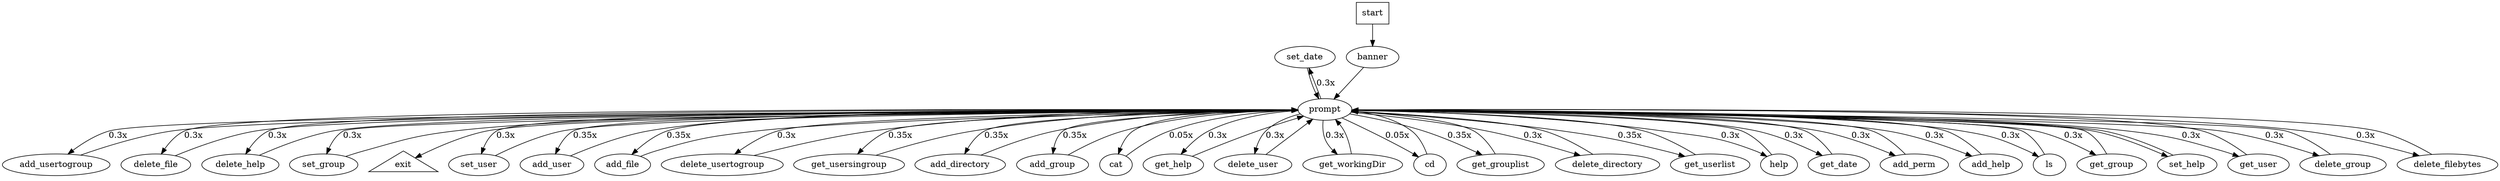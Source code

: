 digraph G {
    set_date [label="set_date"];
    add_usertogroup [label="add_usertogroup"];
    prompt [label="prompt"];
    delete_file [label="delete_file"];
    delete_help [label="delete_help"];
    set_group [label="set_group"];
    exit [label="exit", shape=triangle];
    set_user [label="set_user"];
    add_user [label="add_user"];
    add_file [label="add_file"];
    delete_usertogroup [label="delete_usertogroup"];
    get_usersingroup [label="get_usersingroup"];
    banner [label="banner"];
    add_directory [label="add_directory"];
    add_group [label="add_group"];
    cat [label="cat"];
    get_help [label="get_help"];
    delete_user [label="delete_user"];
    get_workingDir [label="get_workingDir"];
    cd [label="cd"];
    get_grouplist [label="get_grouplist"];
    start [label="start", shape=box];
    delete_directory [label="delete_directory"];
    get_userlist [label="get_userlist"];
    help [label="help"];
    get_date [label="get_date"];
    add_perm [label="add_perm"];
    add_help [label="add_help"];
    ls [label="ls"];
    get_group [label="get_group"];
    set_help [label="set_help"];
    get_user [label="get_user"];
    delete_group [label="delete_group"];
    delete_filebytes [label="delete_filebytes"];
    set_date -> prompt;
    add_usertogroup -> prompt;
    prompt -> set_date [label="0.3x"];
    prompt -> add_usertogroup [label="0.3x"];
    prompt -> add_directory [label="0.35x"];
    prompt -> delete_help [label="0.3x"];
    prompt -> add_perm [label="0.3x"];
    prompt -> exit;
    prompt -> set_user [label="0.3x"];
    prompt -> add_user [label="0.35x"];
    prompt -> delete_file [label="0.3x"];
    prompt -> delete_usertogroup [label="0.3x"];
    prompt -> get_usersingroup [label="0.35x"];
    prompt -> add_file [label="0.35x"];
    prompt -> delete_directory [label="0.3x"];
    prompt -> add_group [label="0.35x"];
    prompt -> cat;
    prompt -> get_help [label="0.3x"];
    prompt -> delete_user [label="0.3x"];
    prompt -> get_workingDir [label="0.3x"];
    prompt -> cd [label="0.05x"];
    prompt -> get_grouplist [label="0.35x"];
    prompt -> get_user [label="0.3x"];
    prompt -> get_userlist [label="0.35x"];
    prompt -> help [label="0.3x"];
    prompt -> get_date [label="0.3x"];
    prompt -> set_group [label="0.3x"];
    prompt -> set_help;
    prompt -> ls [label="0.3x"];
    prompt -> get_group [label="0.3x"];
    prompt -> add_help [label="0.3x"];
    prompt -> delete_group [label="0.3x"];
    prompt -> delete_filebytes [label="0.3x"];
    delete_file -> prompt;
    delete_help -> prompt;
    set_group -> prompt;
    set_user -> prompt;
    add_user -> prompt;
    add_file -> prompt;
    delete_usertogroup -> prompt;
    get_usersingroup -> prompt;
    banner -> prompt;
    add_directory -> prompt;
    add_group -> prompt;
    cat -> prompt [label="0.05x"];
    get_help -> prompt;
    delete_user -> prompt;
    get_workingDir -> prompt;
    cd -> prompt;
    get_grouplist -> prompt;
    start -> banner;
    delete_directory -> prompt;
    get_userlist -> prompt;
    help -> prompt;
    get_date -> prompt;
    add_perm -> prompt;
    add_help -> prompt;
    ls -> prompt;
    get_group -> prompt;
    set_help -> prompt;
    get_user -> prompt;
    delete_group -> prompt;
    delete_filebytes -> prompt;
}